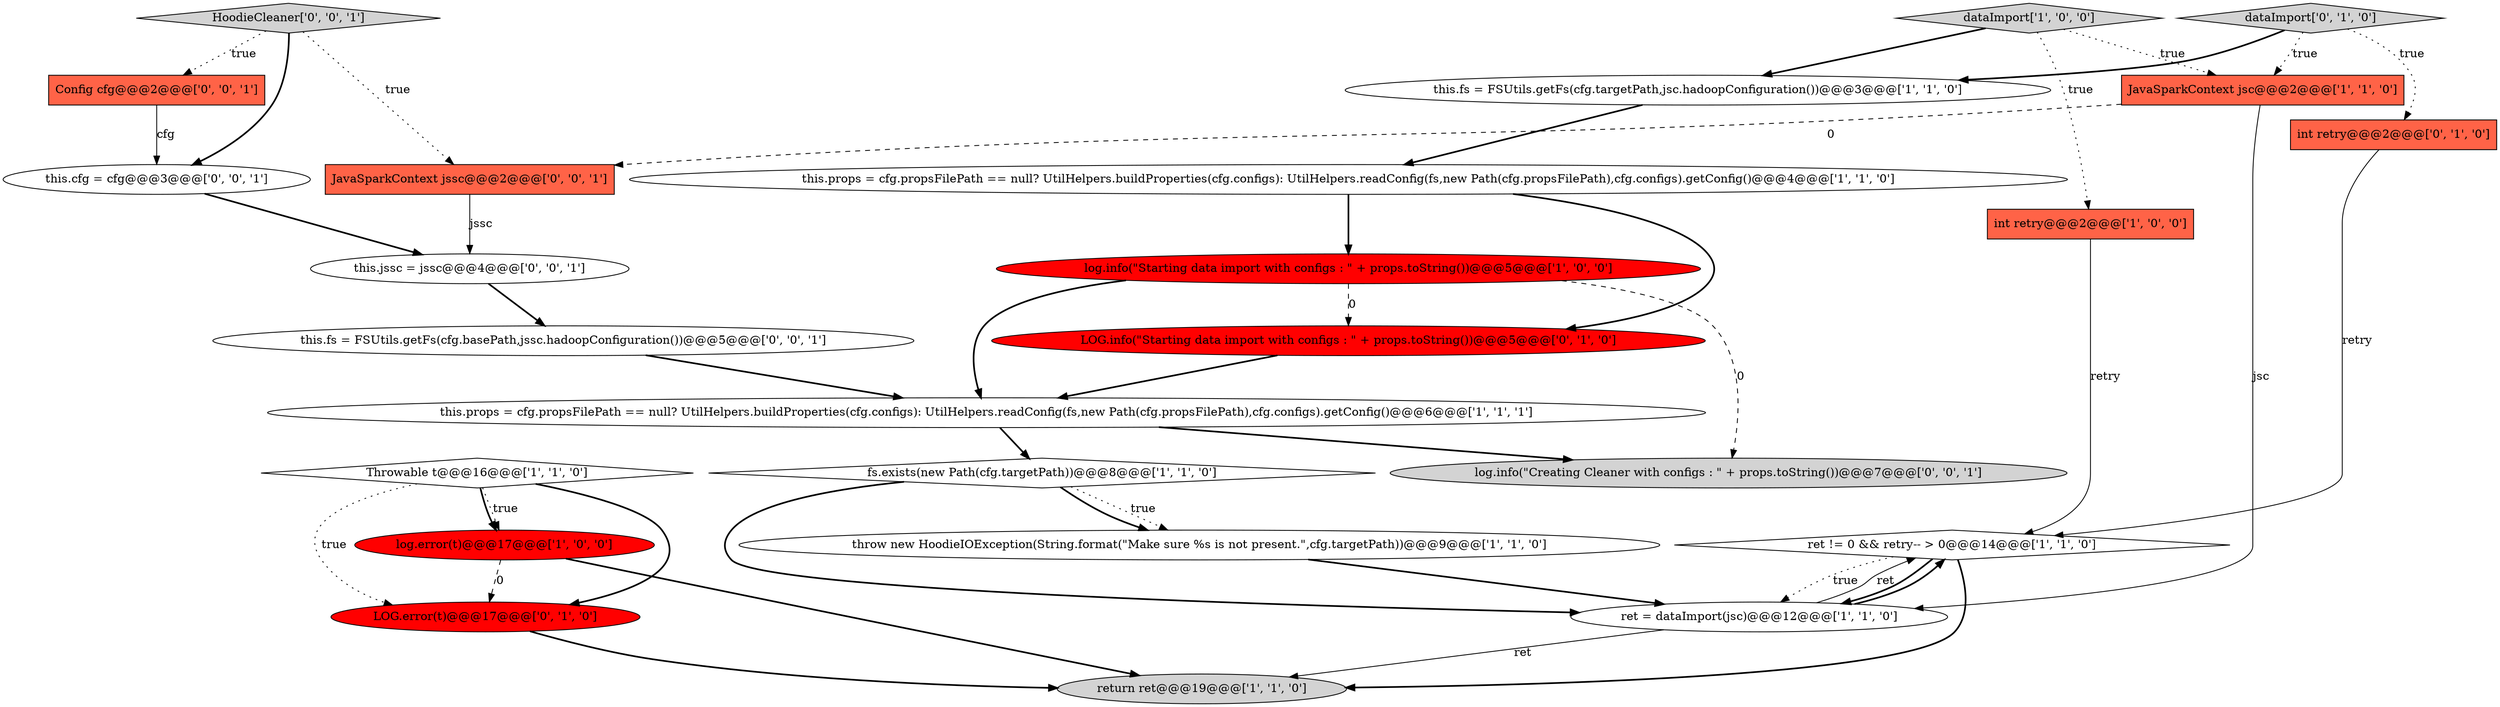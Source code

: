 digraph {
14 [style = filled, label = "int retry@@@2@@@['0', '1', '0']", fillcolor = tomato, shape = box image = "AAA0AAABBB2BBB"];
5 [style = filled, label = "this.props = cfg.propsFilePath == null? UtilHelpers.buildProperties(cfg.configs): UtilHelpers.readConfig(fs,new Path(cfg.propsFilePath),cfg.configs).getConfig()@@@6@@@['1', '1', '1']", fillcolor = white, shape = ellipse image = "AAA0AAABBB1BBB"];
19 [style = filled, label = "JavaSparkContext jssc@@@2@@@['0', '0', '1']", fillcolor = tomato, shape = box image = "AAA0AAABBB3BBB"];
3 [style = filled, label = "JavaSparkContext jsc@@@2@@@['1', '1', '0']", fillcolor = tomato, shape = box image = "AAA0AAABBB1BBB"];
24 [style = filled, label = "log.info(\"Creating Cleaner with configs : \" + props.toString())@@@7@@@['0', '0', '1']", fillcolor = lightgray, shape = ellipse image = "AAA0AAABBB3BBB"];
6 [style = filled, label = "fs.exists(new Path(cfg.targetPath))@@@8@@@['1', '1', '0']", fillcolor = white, shape = diamond image = "AAA0AAABBB1BBB"];
23 [style = filled, label = "this.fs = FSUtils.getFs(cfg.basePath,jssc.hadoopConfiguration())@@@5@@@['0', '0', '1']", fillcolor = white, shape = ellipse image = "AAA0AAABBB3BBB"];
12 [style = filled, label = "throw new HoodieIOException(String.format(\"Make sure %s is not present.\",cfg.targetPath))@@@9@@@['1', '1', '0']", fillcolor = white, shape = ellipse image = "AAA0AAABBB1BBB"];
0 [style = filled, label = "int retry@@@2@@@['1', '0', '0']", fillcolor = tomato, shape = box image = "AAA0AAABBB1BBB"];
2 [style = filled, label = "log.error(t)@@@17@@@['1', '0', '0']", fillcolor = red, shape = ellipse image = "AAA1AAABBB1BBB"];
20 [style = filled, label = "HoodieCleaner['0', '0', '1']", fillcolor = lightgray, shape = diamond image = "AAA0AAABBB3BBB"];
4 [style = filled, label = "ret != 0 && retry-- > 0@@@14@@@['1', '1', '0']", fillcolor = white, shape = diamond image = "AAA0AAABBB1BBB"];
7 [style = filled, label = "this.fs = FSUtils.getFs(cfg.targetPath,jsc.hadoopConfiguration())@@@3@@@['1', '1', '0']", fillcolor = white, shape = ellipse image = "AAA0AAABBB1BBB"];
22 [style = filled, label = "this.cfg = cfg@@@3@@@['0', '0', '1']", fillcolor = white, shape = ellipse image = "AAA0AAABBB3BBB"];
11 [style = filled, label = "dataImport['1', '0', '0']", fillcolor = lightgray, shape = diamond image = "AAA0AAABBB1BBB"];
9 [style = filled, label = "log.info(\"Starting data import with configs : \" + props.toString())@@@5@@@['1', '0', '0']", fillcolor = red, shape = ellipse image = "AAA1AAABBB1BBB"];
1 [style = filled, label = "return ret@@@19@@@['1', '1', '0']", fillcolor = lightgray, shape = ellipse image = "AAA0AAABBB1BBB"];
17 [style = filled, label = "LOG.error(t)@@@17@@@['0', '1', '0']", fillcolor = red, shape = ellipse image = "AAA1AAABBB2BBB"];
8 [style = filled, label = "Throwable t@@@16@@@['1', '1', '0']", fillcolor = white, shape = diamond image = "AAA0AAABBB1BBB"];
16 [style = filled, label = "LOG.info(\"Starting data import with configs : \" + props.toString())@@@5@@@['0', '1', '0']", fillcolor = red, shape = ellipse image = "AAA1AAABBB2BBB"];
21 [style = filled, label = "this.jssc = jssc@@@4@@@['0', '0', '1']", fillcolor = white, shape = ellipse image = "AAA0AAABBB3BBB"];
15 [style = filled, label = "dataImport['0', '1', '0']", fillcolor = lightgray, shape = diamond image = "AAA0AAABBB2BBB"];
18 [style = filled, label = "Config cfg@@@2@@@['0', '0', '1']", fillcolor = tomato, shape = box image = "AAA0AAABBB3BBB"];
10 [style = filled, label = "ret = dataImport(jsc)@@@12@@@['1', '1', '0']", fillcolor = white, shape = ellipse image = "AAA0AAABBB1BBB"];
13 [style = filled, label = "this.props = cfg.propsFilePath == null? UtilHelpers.buildProperties(cfg.configs): UtilHelpers.readConfig(fs,new Path(cfg.propsFilePath),cfg.configs).getConfig()@@@4@@@['1', '1', '0']", fillcolor = white, shape = ellipse image = "AAA0AAABBB1BBB"];
7->13 [style = bold, label=""];
4->10 [style = bold, label=""];
10->1 [style = solid, label="ret"];
9->16 [style = dashed, label="0"];
23->5 [style = bold, label=""];
17->1 [style = bold, label=""];
15->7 [style = bold, label=""];
18->22 [style = solid, label="cfg"];
9->24 [style = dashed, label="0"];
4->10 [style = dotted, label="true"];
2->1 [style = bold, label=""];
8->2 [style = dotted, label="true"];
3->10 [style = solid, label="jsc"];
8->17 [style = dotted, label="true"];
22->21 [style = bold, label=""];
14->4 [style = solid, label="retry"];
15->14 [style = dotted, label="true"];
2->17 [style = dashed, label="0"];
0->4 [style = solid, label="retry"];
13->16 [style = bold, label=""];
10->4 [style = solid, label="ret"];
20->22 [style = bold, label=""];
3->19 [style = dashed, label="0"];
15->3 [style = dotted, label="true"];
8->17 [style = bold, label=""];
12->10 [style = bold, label=""];
5->6 [style = bold, label=""];
8->2 [style = bold, label=""];
5->24 [style = bold, label=""];
6->10 [style = bold, label=""];
11->0 [style = dotted, label="true"];
19->21 [style = solid, label="jssc"];
10->4 [style = bold, label=""];
9->5 [style = bold, label=""];
16->5 [style = bold, label=""];
20->18 [style = dotted, label="true"];
4->1 [style = bold, label=""];
20->19 [style = dotted, label="true"];
13->9 [style = bold, label=""];
6->12 [style = dotted, label="true"];
11->3 [style = dotted, label="true"];
11->7 [style = bold, label=""];
21->23 [style = bold, label=""];
6->12 [style = bold, label=""];
}
